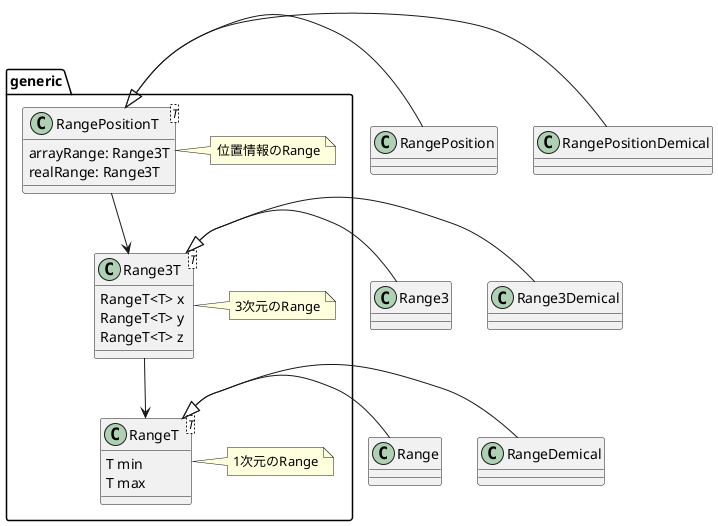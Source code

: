 @startuml




package generic{
    class RangeT<T>{
        T min
        T max
    }   
    note right of RangeT
        1次元のRange
    end note

    class Range3T<T>{
        
        RangeT<T> x
        RangeT<T> y
        RangeT<T> z
        
    }
    note right of Range3T
        3次元のRange
    end note

    class RangePositionT<T>{
        arrayRange: Range3T
        realRange: Range3T
    }
    note right of RangePositionT
        位置情報のRange
    end note

    Range3T --> RangeT
    RangePositionT --> Range3T
}

Range -|> RangeT
RangeDemical -|> RangeT

Range3 -|> Range3T
Range3Demical -|> Range3T

RangePosition -|> RangePositionT
RangePositionDemical -|> RangePositionT







@enduml